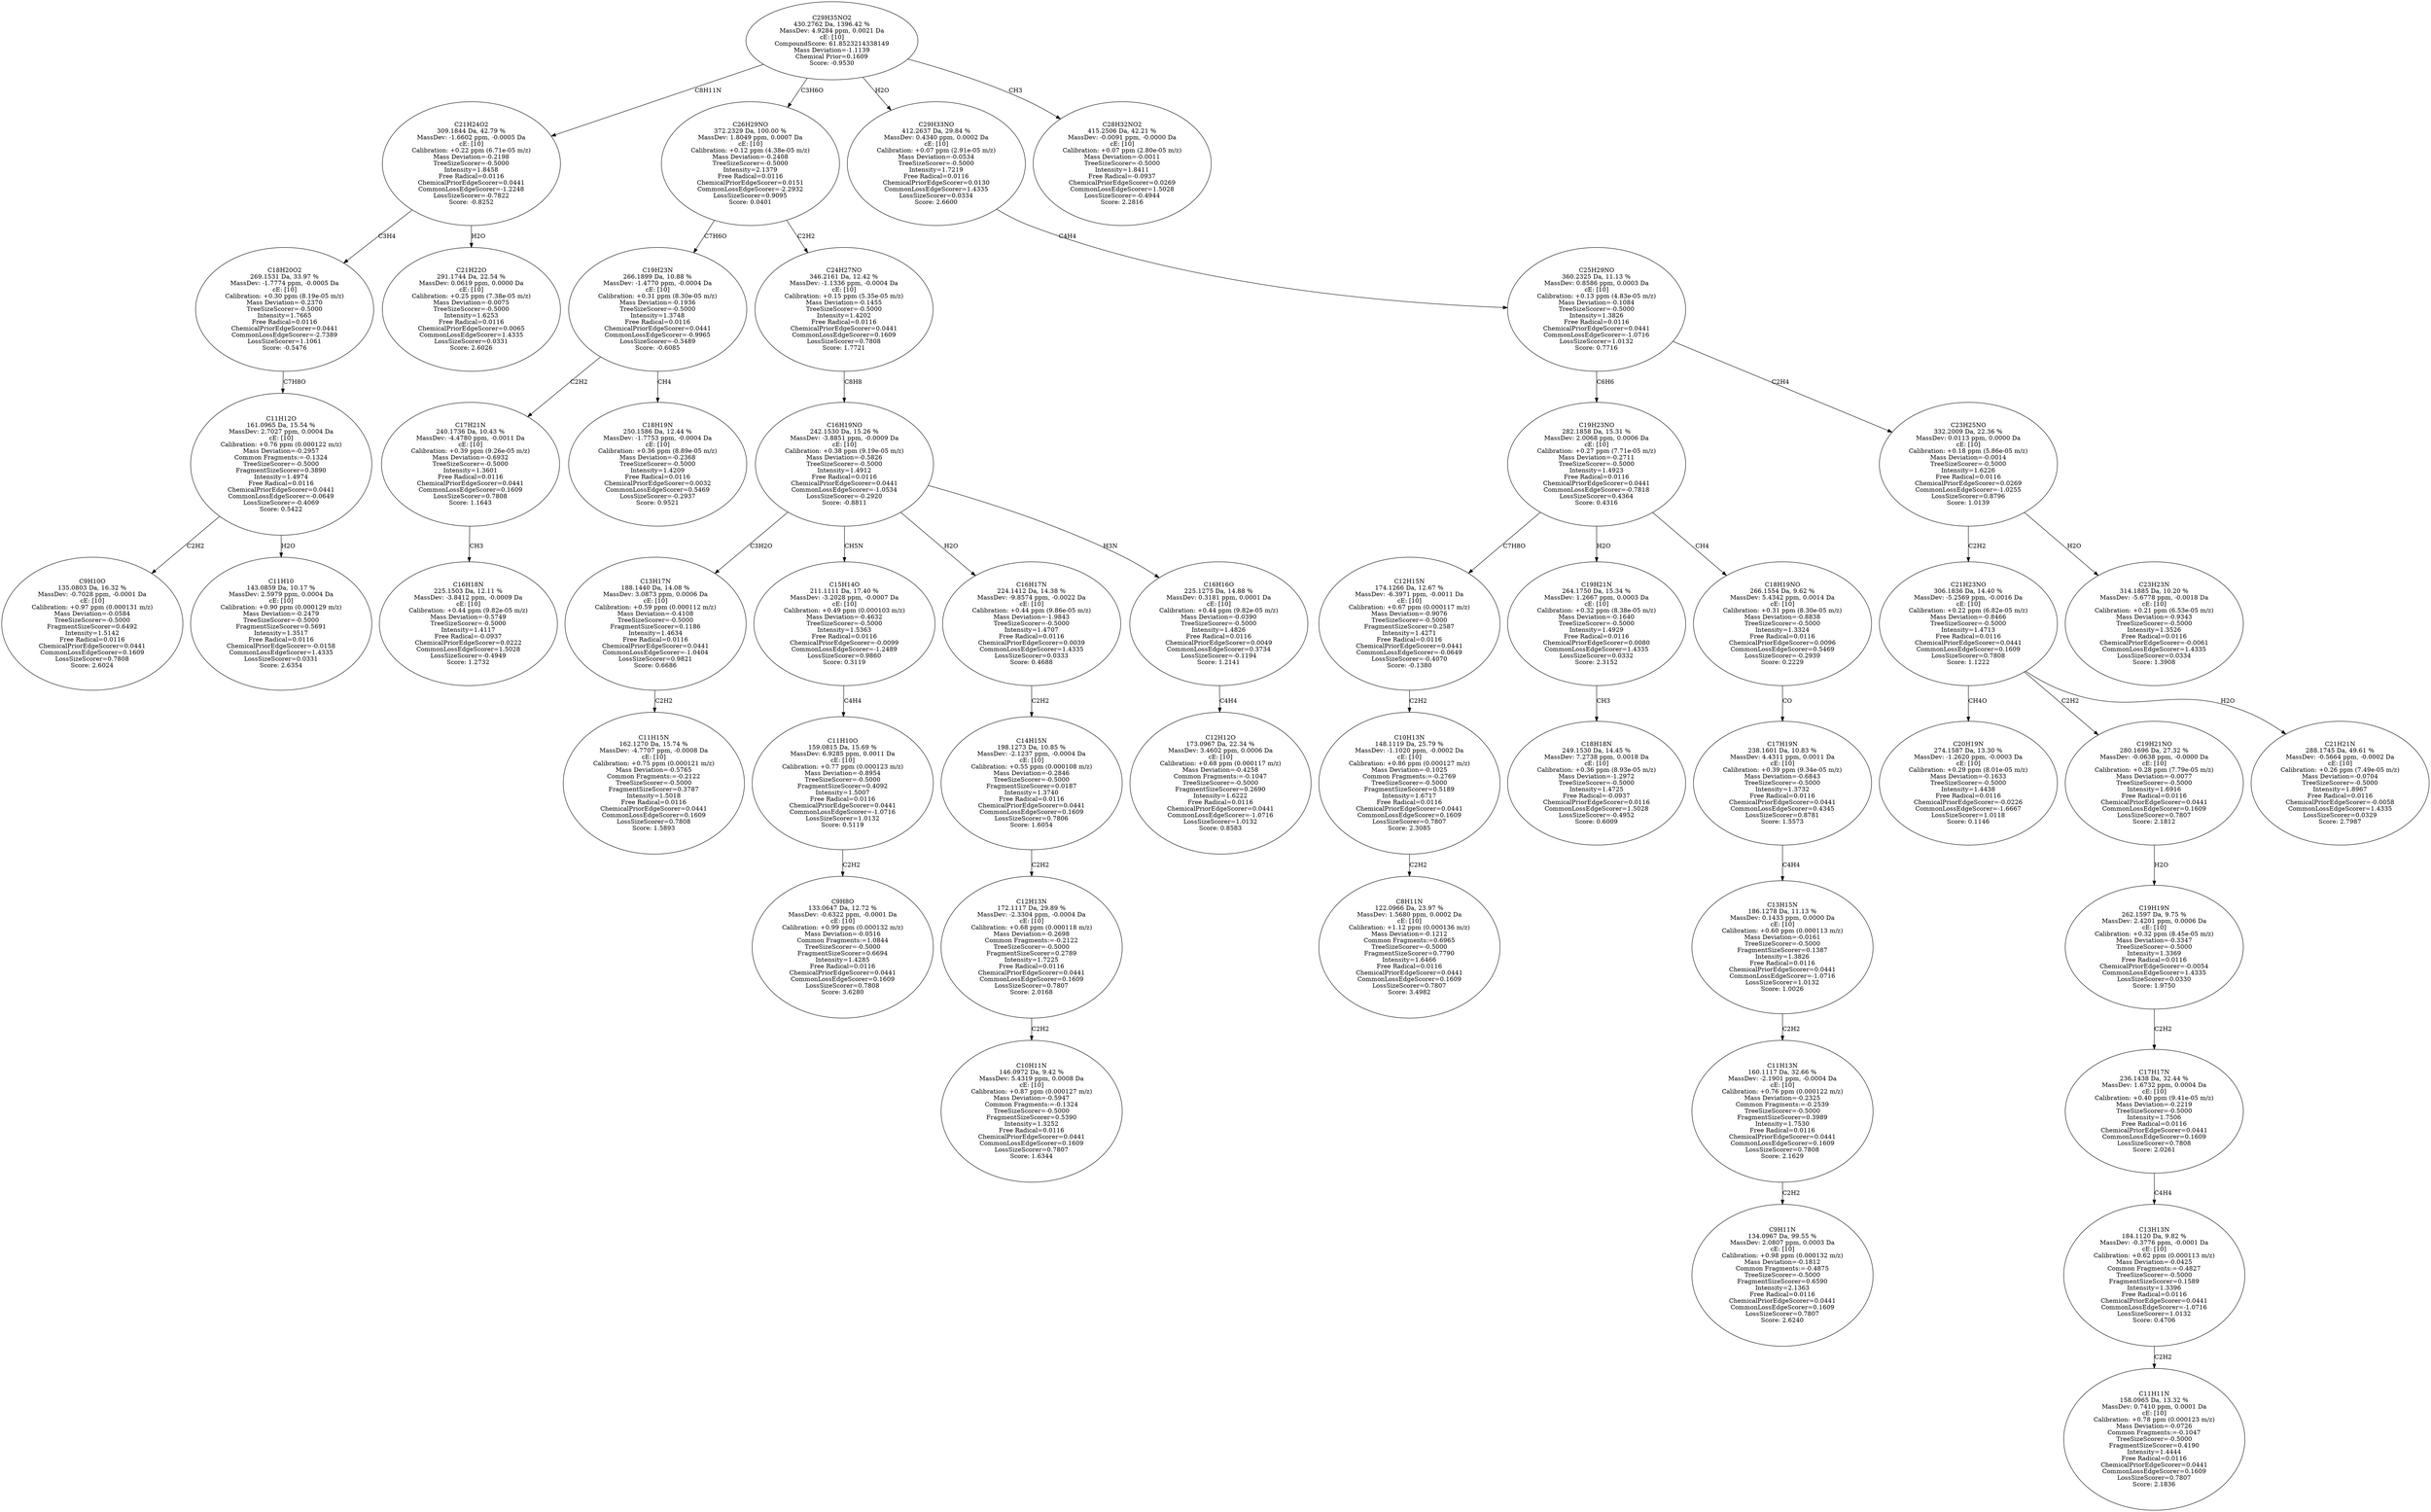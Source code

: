 strict digraph {
v1 [label="C9H10O\n135.0803 Da, 16.32 %\nMassDev: -0.7028 ppm, -0.0001 Da\ncE: [10]\nCalibration: +0.97 ppm (0.000131 m/z)\nMass Deviation=-0.0584\nTreeSizeScorer=-0.5000\nFragmentSizeScorer=0.6492\nIntensity=1.5142\nFree Radical=0.0116\nChemicalPriorEdgeScorer=0.0441\nCommonLossEdgeScorer=0.1609\nLossSizeScorer=0.7808\nScore: 2.6024"];
v2 [label="C11H10\n143.0859 Da, 10.17 %\nMassDev: 2.5979 ppm, 0.0004 Da\ncE: [10]\nCalibration: +0.90 ppm (0.000129 m/z)\nMass Deviation=-0.2479\nTreeSizeScorer=-0.5000\nFragmentSizeScorer=0.5691\nIntensity=1.3517\nFree Radical=0.0116\nChemicalPriorEdgeScorer=-0.0158\nCommonLossEdgeScorer=1.4335\nLossSizeScorer=0.0331\nScore: 2.6354"];
v3 [label="C11H12O\n161.0965 Da, 15.54 %\nMassDev: 2.7027 ppm, 0.0004 Da\ncE: [10]\nCalibration: +0.76 ppm (0.000122 m/z)\nMass Deviation=-0.2957\nCommon Fragments:=-0.1324\nTreeSizeScorer=-0.5000\nFragmentSizeScorer=0.3890\nIntensity=1.4974\nFree Radical=0.0116\nChemicalPriorEdgeScorer=0.0441\nCommonLossEdgeScorer=-0.0649\nLossSizeScorer=-0.4069\nScore: 0.5422"];
v4 [label="C18H20O2\n269.1531 Da, 33.97 %\nMassDev: -1.7774 ppm, -0.0005 Da\ncE: [10]\nCalibration: +0.30 ppm (8.19e-05 m/z)\nMass Deviation=-0.2370\nTreeSizeScorer=-0.5000\nIntensity=1.7665\nFree Radical=0.0116\nChemicalPriorEdgeScorer=0.0441\nCommonLossEdgeScorer=-2.7389\nLossSizeScorer=1.1061\nScore: -0.5476"];
v5 [label="C21H22O\n291.1744 Da, 22.54 %\nMassDev: 0.0619 ppm, 0.0000 Da\ncE: [10]\nCalibration: +0.25 ppm (7.38e-05 m/z)\nMass Deviation=-0.0075\nTreeSizeScorer=-0.5000\nIntensity=1.6253\nFree Radical=0.0116\nChemicalPriorEdgeScorer=0.0065\nCommonLossEdgeScorer=1.4335\nLossSizeScorer=0.0331\nScore: 2.6026"];
v6 [label="C21H24O2\n309.1844 Da, 42.79 %\nMassDev: -1.6602 ppm, -0.0005 Da\ncE: [10]\nCalibration: +0.22 ppm (6.71e-05 m/z)\nMass Deviation=-0.2198\nTreeSizeScorer=-0.5000\nIntensity=1.8458\nFree Radical=0.0116\nChemicalPriorEdgeScorer=0.0441\nCommonLossEdgeScorer=-1.2248\nLossSizeScorer=-0.7822\nScore: -0.8252"];
v7 [label="C16H18N\n225.1503 Da, 12.11 %\nMassDev: -3.8412 ppm, -0.0009 Da\ncE: [10]\nCalibration: +0.44 ppm (9.82e-05 m/z)\nMass Deviation=-0.5749\nTreeSizeScorer=-0.5000\nIntensity=1.4117\nFree Radical=-0.0937\nChemicalPriorEdgeScorer=0.0222\nCommonLossEdgeScorer=1.5028\nLossSizeScorer=-0.4949\nScore: 1.2732"];
v8 [label="C17H21N\n240.1736 Da, 10.43 %\nMassDev: -4.4780 ppm, -0.0011 Da\ncE: [10]\nCalibration: +0.39 ppm (9.26e-05 m/z)\nMass Deviation=-0.6932\nTreeSizeScorer=-0.5000\nIntensity=1.3601\nFree Radical=0.0116\nChemicalPriorEdgeScorer=0.0441\nCommonLossEdgeScorer=0.1609\nLossSizeScorer=0.7808\nScore: 1.1643"];
v9 [label="C18H19N\n250.1586 Da, 12.44 %\nMassDev: -1.7753 ppm, -0.0004 Da\ncE: [10]\nCalibration: +0.36 ppm (8.89e-05 m/z)\nMass Deviation=-0.2368\nTreeSizeScorer=-0.5000\nIntensity=1.4209\nFree Radical=0.0116\nChemicalPriorEdgeScorer=0.0032\nCommonLossEdgeScorer=0.5469\nLossSizeScorer=-0.2937\nScore: 0.9521"];
v10 [label="C19H23N\n266.1899 Da, 10.88 %\nMassDev: -1.4770 ppm, -0.0004 Da\ncE: [10]\nCalibration: +0.31 ppm (8.30e-05 m/z)\nMass Deviation=-0.1936\nTreeSizeScorer=-0.5000\nIntensity=1.3748\nFree Radical=0.0116\nChemicalPriorEdgeScorer=0.0441\nCommonLossEdgeScorer=-0.9965\nLossSizeScorer=-0.3489\nScore: -0.6085"];
v11 [label="C11H15N\n162.1270 Da, 15.74 %\nMassDev: -4.7707 ppm, -0.0008 Da\ncE: [10]\nCalibration: +0.75 ppm (0.000121 m/z)\nMass Deviation=-0.5765\nCommon Fragments:=-0.2122\nTreeSizeScorer=-0.5000\nFragmentSizeScorer=0.3787\nIntensity=1.5018\nFree Radical=0.0116\nChemicalPriorEdgeScorer=0.0441\nCommonLossEdgeScorer=0.1609\nLossSizeScorer=0.7808\nScore: 1.5893"];
v12 [label="C13H17N\n188.1440 Da, 14.08 %\nMassDev: 3.0873 ppm, 0.0006 Da\ncE: [10]\nCalibration: +0.59 ppm (0.000112 m/z)\nMass Deviation=-0.4108\nTreeSizeScorer=-0.5000\nFragmentSizeScorer=0.1186\nIntensity=1.4634\nFree Radical=0.0116\nChemicalPriorEdgeScorer=0.0441\nCommonLossEdgeScorer=-1.0404\nLossSizeScorer=0.9821\nScore: 0.6686"];
v13 [label="C9H8O\n133.0647 Da, 12.72 %\nMassDev: -0.6322 ppm, -0.0001 Da\ncE: [10]\nCalibration: +0.99 ppm (0.000132 m/z)\nMass Deviation=-0.0516\nCommon Fragments:=1.0844\nTreeSizeScorer=-0.5000\nFragmentSizeScorer=0.6694\nIntensity=1.4285\nFree Radical=0.0116\nChemicalPriorEdgeScorer=0.0441\nCommonLossEdgeScorer=0.1609\nLossSizeScorer=0.7808\nScore: 3.6280"];
v14 [label="C11H10O\n159.0815 Da, 15.69 %\nMassDev: 6.9285 ppm, 0.0011 Da\ncE: [10]\nCalibration: +0.77 ppm (0.000123 m/z)\nMass Deviation=-0.8954\nTreeSizeScorer=-0.5000\nFragmentSizeScorer=0.4092\nIntensity=1.5007\nFree Radical=0.0116\nChemicalPriorEdgeScorer=0.0441\nCommonLossEdgeScorer=-1.0716\nLossSizeScorer=1.0132\nScore: 0.5119"];
v15 [label="C15H14O\n211.1111 Da, 17.40 %\nMassDev: -3.2028 ppm, -0.0007 Da\ncE: [10]\nCalibration: +0.49 ppm (0.000103 m/z)\nMass Deviation=-0.4632\nTreeSizeScorer=-0.5000\nIntensity=1.5363\nFree Radical=0.0116\nChemicalPriorEdgeScorer=-0.0099\nCommonLossEdgeScorer=-1.2489\nLossSizeScorer=0.9860\nScore: 0.3119"];
v16 [label="C10H11N\n146.0972 Da, 9.42 %\nMassDev: 5.4319 ppm, 0.0008 Da\ncE: [10]\nCalibration: +0.87 ppm (0.000127 m/z)\nMass Deviation=-0.5947\nCommon Fragments:=-0.1324\nTreeSizeScorer=-0.5000\nFragmentSizeScorer=0.5390\nIntensity=1.3252\nFree Radical=0.0116\nChemicalPriorEdgeScorer=0.0441\nCommonLossEdgeScorer=0.1609\nLossSizeScorer=0.7807\nScore: 1.6344"];
v17 [label="C12H13N\n172.1117 Da, 29.89 %\nMassDev: -2.3304 ppm, -0.0004 Da\ncE: [10]\nCalibration: +0.68 ppm (0.000118 m/z)\nMass Deviation=-0.2698\nCommon Fragments:=-0.2122\nTreeSizeScorer=-0.5000\nFragmentSizeScorer=0.2789\nIntensity=1.7225\nFree Radical=0.0116\nChemicalPriorEdgeScorer=0.0441\nCommonLossEdgeScorer=0.1609\nLossSizeScorer=0.7807\nScore: 2.0168"];
v18 [label="C14H15N\n198.1273 Da, 10.85 %\nMassDev: -2.1237 ppm, -0.0004 Da\ncE: [10]\nCalibration: +0.55 ppm (0.000108 m/z)\nMass Deviation=-0.2846\nTreeSizeScorer=-0.5000\nFragmentSizeScorer=0.0187\nIntensity=1.3740\nFree Radical=0.0116\nChemicalPriorEdgeScorer=0.0441\nCommonLossEdgeScorer=0.1609\nLossSizeScorer=0.7806\nScore: 1.6054"];
v19 [label="C16H17N\n224.1412 Da, 14.38 %\nMassDev: -9.8574 ppm, -0.0022 Da\ncE: [10]\nCalibration: +0.44 ppm (9.86e-05 m/z)\nMass Deviation=-1.9843\nTreeSizeScorer=-0.5000\nIntensity=1.4707\nFree Radical=0.0116\nChemicalPriorEdgeScorer=0.0039\nCommonLossEdgeScorer=1.4335\nLossSizeScorer=0.0333\nScore: 0.4688"];
v20 [label="C12H12O\n173.0967 Da, 22.34 %\nMassDev: 3.4602 ppm, 0.0006 Da\ncE: [10]\nCalibration: +0.68 ppm (0.000117 m/z)\nMass Deviation=-0.4258\nCommon Fragments:=-0.1047\nTreeSizeScorer=-0.5000\nFragmentSizeScorer=0.2690\nIntensity=1.6222\nFree Radical=0.0116\nChemicalPriorEdgeScorer=0.0441\nCommonLossEdgeScorer=-1.0716\nLossSizeScorer=1.0132\nScore: 0.8583"];
v21 [label="C16H16O\n225.1275 Da, 14.88 %\nMassDev: 0.3181 ppm, 0.0001 Da\ncE: [10]\nCalibration: +0.44 ppm (9.82e-05 m/z)\nMass Deviation=-0.0390\nTreeSizeScorer=-0.5000\nIntensity=1.4826\nFree Radical=0.0116\nChemicalPriorEdgeScorer=0.0049\nCommonLossEdgeScorer=0.3734\nLossSizeScorer=-0.1194\nScore: 1.2141"];
v22 [label="C16H19NO\n242.1530 Da, 15.26 %\nMassDev: -3.8851 ppm, -0.0009 Da\ncE: [10]\nCalibration: +0.38 ppm (9.19e-05 m/z)\nMass Deviation=-0.5826\nTreeSizeScorer=-0.5000\nIntensity=1.4912\nFree Radical=0.0116\nChemicalPriorEdgeScorer=0.0441\nCommonLossEdgeScorer=-1.0534\nLossSizeScorer=-0.2920\nScore: -0.8811"];
v23 [label="C24H27NO\n346.2161 Da, 12.42 %\nMassDev: -1.1336 ppm, -0.0004 Da\ncE: [10]\nCalibration: +0.15 ppm (5.35e-05 m/z)\nMass Deviation=-0.1455\nTreeSizeScorer=-0.5000\nIntensity=1.4202\nFree Radical=0.0116\nChemicalPriorEdgeScorer=0.0441\nCommonLossEdgeScorer=0.1609\nLossSizeScorer=0.7808\nScore: 1.7721"];
v24 [label="C26H29NO\n372.2329 Da, 100.00 %\nMassDev: 1.8049 ppm, 0.0007 Da\ncE: [10]\nCalibration: +0.12 ppm (4.38e-05 m/z)\nMass Deviation=-0.2408\nTreeSizeScorer=-0.5000\nIntensity=2.1379\nFree Radical=0.0116\nChemicalPriorEdgeScorer=0.0151\nCommonLossEdgeScorer=-2.2932\nLossSizeScorer=0.9095\nScore: 0.0401"];
v25 [label="C8H11N\n122.0966 Da, 23.97 %\nMassDev: 1.5680 ppm, 0.0002 Da\ncE: [10]\nCalibration: +1.12 ppm (0.000136 m/z)\nMass Deviation=-0.1212\nCommon Fragments:=0.6965\nTreeSizeScorer=-0.5000\nFragmentSizeScorer=0.7790\nIntensity=1.6466\nFree Radical=0.0116\nChemicalPriorEdgeScorer=0.0441\nCommonLossEdgeScorer=0.1609\nLossSizeScorer=0.7807\nScore: 3.4982"];
v26 [label="C10H13N\n148.1119 Da, 25.79 %\nMassDev: -1.1020 ppm, -0.0002 Da\ncE: [10]\nCalibration: +0.86 ppm (0.000127 m/z)\nMass Deviation=-0.1025\nCommon Fragments:=-0.2769\nTreeSizeScorer=-0.5000\nFragmentSizeScorer=0.5189\nIntensity=1.6717\nFree Radical=0.0116\nChemicalPriorEdgeScorer=0.0441\nCommonLossEdgeScorer=0.1609\nLossSizeScorer=0.7807\nScore: 2.3085"];
v27 [label="C12H15N\n174.1266 Da, 12.67 %\nMassDev: -6.3971 ppm, -0.0011 Da\ncE: [10]\nCalibration: +0.67 ppm (0.000117 m/z)\nMass Deviation=-0.9076\nTreeSizeScorer=-0.5000\nFragmentSizeScorer=0.2587\nIntensity=1.4271\nFree Radical=0.0116\nChemicalPriorEdgeScorer=0.0441\nCommonLossEdgeScorer=-0.0649\nLossSizeScorer=-0.4070\nScore: -0.1380"];
v28 [label="C18H18N\n249.1530 Da, 14.45 %\nMassDev: 7.2738 ppm, 0.0018 Da\ncE: [10]\nCalibration: +0.36 ppm (8.93e-05 m/z)\nMass Deviation=-1.2972\nTreeSizeScorer=-0.5000\nIntensity=1.4725\nFree Radical=-0.0937\nChemicalPriorEdgeScorer=0.0116\nCommonLossEdgeScorer=1.5028\nLossSizeScorer=-0.4952\nScore: 0.6009"];
v29 [label="C19H21N\n264.1750 Da, 15.34 %\nMassDev: 1.2667 ppm, 0.0003 Da\ncE: [10]\nCalibration: +0.32 ppm (8.38e-05 m/z)\nMass Deviation=-0.1640\nTreeSizeScorer=-0.5000\nIntensity=1.4929\nFree Radical=0.0116\nChemicalPriorEdgeScorer=0.0080\nCommonLossEdgeScorer=1.4335\nLossSizeScorer=0.0332\nScore: 2.3152"];
v30 [label="C9H11N\n134.0967 Da, 99.55 %\nMassDev: 2.0807 ppm, 0.0003 Da\ncE: [10]\nCalibration: +0.98 ppm (0.000132 m/z)\nMass Deviation=-0.1812\nCommon Fragments:=-0.4875\nTreeSizeScorer=-0.5000\nFragmentSizeScorer=0.6590\nIntensity=2.1363\nFree Radical=0.0116\nChemicalPriorEdgeScorer=0.0441\nCommonLossEdgeScorer=0.1609\nLossSizeScorer=0.7807\nScore: 2.6240"];
v31 [label="C11H13N\n160.1117 Da, 32.66 %\nMassDev: -2.1901 ppm, -0.0004 Da\ncE: [10]\nCalibration: +0.76 ppm (0.000122 m/z)\nMass Deviation=-0.2325\nCommon Fragments:=-0.2539\nTreeSizeScorer=-0.5000\nFragmentSizeScorer=0.3989\nIntensity=1.7530\nFree Radical=0.0116\nChemicalPriorEdgeScorer=0.0441\nCommonLossEdgeScorer=0.1609\nLossSizeScorer=0.7808\nScore: 2.1629"];
v32 [label="C13H15N\n186.1278 Da, 11.13 %\nMassDev: 0.1433 ppm, 0.0000 Da\ncE: [10]\nCalibration: +0.60 ppm (0.000113 m/z)\nMass Deviation=-0.0161\nTreeSizeScorer=-0.5000\nFragmentSizeScorer=0.1387\nIntensity=1.3826\nFree Radical=0.0116\nChemicalPriorEdgeScorer=0.0441\nCommonLossEdgeScorer=-1.0716\nLossSizeScorer=1.0132\nScore: 1.0026"];
v33 [label="C17H19N\n238.1601 Da, 10.83 %\nMassDev: 4.4311 ppm, 0.0011 Da\ncE: [10]\nCalibration: +0.39 ppm (9.34e-05 m/z)\nMass Deviation=-0.6843\nTreeSizeScorer=-0.5000\nIntensity=1.3732\nFree Radical=0.0116\nChemicalPriorEdgeScorer=0.0441\nCommonLossEdgeScorer=0.4345\nLossSizeScorer=0.8781\nScore: 1.5573"];
v34 [label="C18H19NO\n266.1554 Da, 9.62 %\nMassDev: 5.4342 ppm, 0.0014 Da\ncE: [10]\nCalibration: +0.31 ppm (8.30e-05 m/z)\nMass Deviation=-0.8838\nTreeSizeScorer=-0.5000\nIntensity=1.3324\nFree Radical=0.0116\nChemicalPriorEdgeScorer=0.0096\nCommonLossEdgeScorer=0.5469\nLossSizeScorer=-0.2939\nScore: 0.2229"];
v35 [label="C19H23NO\n282.1858 Da, 15.31 %\nMassDev: 2.0068 ppm, 0.0006 Da\ncE: [10]\nCalibration: +0.27 ppm (7.71e-05 m/z)\nMass Deviation=-0.2711\nTreeSizeScorer=-0.5000\nIntensity=1.4923\nFree Radical=0.0116\nChemicalPriorEdgeScorer=0.0441\nCommonLossEdgeScorer=-0.7818\nLossSizeScorer=0.4364\nScore: 0.4316"];
v36 [label="C20H19N\n274.1587 Da, 13.30 %\nMassDev: -1.2620 ppm, -0.0003 Da\ncE: [10]\nCalibration: +0.29 ppm (8.01e-05 m/z)\nMass Deviation=-0.1633\nTreeSizeScorer=-0.5000\nIntensity=1.4438\nFree Radical=0.0116\nChemicalPriorEdgeScorer=-0.0226\nCommonLossEdgeScorer=-1.6667\nLossSizeScorer=1.0118\nScore: 0.1146"];
v37 [label="C11H11N\n158.0965 Da, 13.32 %\nMassDev: 0.7410 ppm, 0.0001 Da\ncE: [10]\nCalibration: +0.78 ppm (0.000123 m/z)\nMass Deviation=-0.0726\nCommon Fragments:=-0.1047\nTreeSizeScorer=-0.5000\nFragmentSizeScorer=0.4190\nIntensity=1.4444\nFree Radical=0.0116\nChemicalPriorEdgeScorer=0.0441\nCommonLossEdgeScorer=0.1609\nLossSizeScorer=0.7807\nScore: 2.1836"];
v38 [label="C13H13N\n184.1120 Da, 9.82 %\nMassDev: -0.3776 ppm, -0.0001 Da\ncE: [10]\nCalibration: +0.62 ppm (0.000113 m/z)\nMass Deviation=-0.0425\nCommon Fragments:=-0.4827\nTreeSizeScorer=-0.5000\nFragmentSizeScorer=0.1589\nIntensity=1.3396\nFree Radical=0.0116\nChemicalPriorEdgeScorer=0.0441\nCommonLossEdgeScorer=-1.0716\nLossSizeScorer=1.0132\nScore: 0.4706"];
v39 [label="C17H17N\n236.1438 Da, 32.44 %\nMassDev: 1.6732 ppm, 0.0004 Da\ncE: [10]\nCalibration: +0.40 ppm (9.41e-05 m/z)\nMass Deviation=-0.2219\nTreeSizeScorer=-0.5000\nIntensity=1.7506\nFree Radical=0.0116\nChemicalPriorEdgeScorer=0.0441\nCommonLossEdgeScorer=0.1609\nLossSizeScorer=0.7808\nScore: 2.0261"];
v40 [label="C19H19N\n262.1597 Da, 9.75 %\nMassDev: 2.4201 ppm, 0.0006 Da\ncE: [10]\nCalibration: +0.32 ppm (8.45e-05 m/z)\nMass Deviation=-0.3347\nTreeSizeScorer=-0.5000\nIntensity=1.3369\nFree Radical=0.0116\nChemicalPriorEdgeScorer=-0.0054\nCommonLossEdgeScorer=1.4335\nLossSizeScorer=0.0330\nScore: 1.9750"];
v41 [label="C19H21NO\n280.1696 Da, 27.32 %\nMassDev: -0.0638 ppm, -0.0000 Da\ncE: [10]\nCalibration: +0.28 ppm (7.79e-05 m/z)\nMass Deviation=-0.0077\nTreeSizeScorer=-0.5000\nIntensity=1.6916\nFree Radical=0.0116\nChemicalPriorEdgeScorer=0.0441\nCommonLossEdgeScorer=0.1609\nLossSizeScorer=0.7807\nScore: 2.1812"];
v42 [label="C21H21N\n288.1745 Da, 49.61 %\nMassDev: -0.5664 ppm, -0.0002 Da\ncE: [10]\nCalibration: +0.26 ppm (7.49e-05 m/z)\nMass Deviation=-0.0704\nTreeSizeScorer=-0.5000\nIntensity=1.8967\nFree Radical=0.0116\nChemicalPriorEdgeScorer=-0.0058\nCommonLossEdgeScorer=1.4335\nLossSizeScorer=0.0329\nScore: 2.7987"];
v43 [label="C21H23NO\n306.1836 Da, 14.40 %\nMassDev: -5.2569 ppm, -0.0016 Da\ncE: [10]\nCalibration: +0.22 ppm (6.82e-05 m/z)\nMass Deviation=-0.8466\nTreeSizeScorer=-0.5000\nIntensity=1.4713\nFree Radical=0.0116\nChemicalPriorEdgeScorer=0.0441\nCommonLossEdgeScorer=0.1609\nLossSizeScorer=0.7808\nScore: 1.1222"];
v44 [label="C23H23N\n314.1885 Da, 10.20 %\nMassDev: -5.6778 ppm, -0.0018 Da\ncE: [10]\nCalibration: +0.21 ppm (6.53e-05 m/z)\nMass Deviation=-0.9343\nTreeSizeScorer=-0.5000\nIntensity=1.3526\nFree Radical=0.0116\nChemicalPriorEdgeScorer=-0.0061\nCommonLossEdgeScorer=1.4335\nLossSizeScorer=0.0334\nScore: 1.3908"];
v45 [label="C23H25NO\n332.2009 Da, 22.36 %\nMassDev: 0.0113 ppm, 0.0000 Da\ncE: [10]\nCalibration: +0.18 ppm (5.86e-05 m/z)\nMass Deviation=-0.0014\nTreeSizeScorer=-0.5000\nIntensity=1.6226\nFree Radical=0.0116\nChemicalPriorEdgeScorer=0.0269\nCommonLossEdgeScorer=-1.0255\nLossSizeScorer=0.8796\nScore: 1.0139"];
v46 [label="C25H29NO\n360.2325 Da, 11.13 %\nMassDev: 0.8586 ppm, 0.0003 Da\ncE: [10]\nCalibration: +0.13 ppm (4.83e-05 m/z)\nMass Deviation=-0.1084\nTreeSizeScorer=-0.5000\nIntensity=1.3826\nFree Radical=0.0116\nChemicalPriorEdgeScorer=0.0441\nCommonLossEdgeScorer=-1.0716\nLossSizeScorer=1.0132\nScore: 0.7716"];
v47 [label="C29H33NO\n412.2637 Da, 29.84 %\nMassDev: 0.4340 ppm, 0.0002 Da\ncE: [10]\nCalibration: +0.07 ppm (2.91e-05 m/z)\nMass Deviation=-0.0534\nTreeSizeScorer=-0.5000\nIntensity=1.7219\nFree Radical=0.0116\nChemicalPriorEdgeScorer=0.0130\nCommonLossEdgeScorer=1.4335\nLossSizeScorer=0.0334\nScore: 2.6600"];
v48 [label="C28H32NO2\n415.2506 Da, 42.21 %\nMassDev: -0.0091 ppm, -0.0000 Da\ncE: [10]\nCalibration: +0.07 ppm (2.80e-05 m/z)\nMass Deviation=-0.0011\nTreeSizeScorer=-0.5000\nIntensity=1.8411\nFree Radical=-0.0937\nChemicalPriorEdgeScorer=0.0269\nCommonLossEdgeScorer=1.5028\nLossSizeScorer=-0.4944\nScore: 2.2816"];
v49 [label="C29H35NO2\n430.2762 Da, 1396.42 %\nMassDev: 4.9284 ppm, 0.0021 Da\ncE: [10]\nCompoundScore: 61.8523214338149\nMass Deviation=-1.1139\nChemical Prior=0.1609\nScore: -0.9530"];
v3 -> v1 [label="C2H2"];
v3 -> v2 [label="H2O"];
v4 -> v3 [label="C7H8O"];
v6 -> v4 [label="C3H4"];
v6 -> v5 [label="H2O"];
v49 -> v6 [label="C8H11N"];
v8 -> v7 [label="CH3"];
v10 -> v8 [label="C2H2"];
v10 -> v9 [label="CH4"];
v24 -> v10 [label="C7H6O"];
v12 -> v11 [label="C2H2"];
v22 -> v12 [label="C3H2O"];
v14 -> v13 [label="C2H2"];
v15 -> v14 [label="C4H4"];
v22 -> v15 [label="CH5N"];
v17 -> v16 [label="C2H2"];
v18 -> v17 [label="C2H2"];
v19 -> v18 [label="C2H2"];
v22 -> v19 [label="H2O"];
v21 -> v20 [label="C4H4"];
v22 -> v21 [label="H3N"];
v23 -> v22 [label="C8H8"];
v24 -> v23 [label="C2H2"];
v49 -> v24 [label="C3H6O"];
v26 -> v25 [label="C2H2"];
v27 -> v26 [label="C2H2"];
v35 -> v27 [label="C7H8O"];
v29 -> v28 [label="CH3"];
v35 -> v29 [label="H2O"];
v31 -> v30 [label="C2H2"];
v32 -> v31 [label="C2H2"];
v33 -> v32 [label="C4H4"];
v34 -> v33 [label="CO"];
v35 -> v34 [label="CH4"];
v46 -> v35 [label="C6H6"];
v43 -> v36 [label="CH4O"];
v38 -> v37 [label="C2H2"];
v39 -> v38 [label="C4H4"];
v40 -> v39 [label="C2H2"];
v41 -> v40 [label="H2O"];
v43 -> v41 [label="C2H2"];
v43 -> v42 [label="H2O"];
v45 -> v43 [label="C2H2"];
v45 -> v44 [label="H2O"];
v46 -> v45 [label="C2H4"];
v47 -> v46 [label="C4H4"];
v49 -> v47 [label="H2O"];
v49 -> v48 [label="CH3"];
}